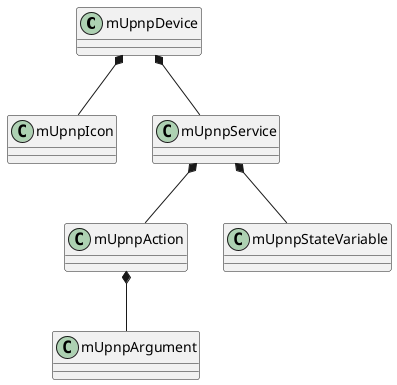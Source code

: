 @startuml
mUpnpDevice *-- mUpnpIcon
mUpnpDevice *-- mUpnpService
mUpnpService *-- mUpnpAction
mUpnpAction *-- mUpnpArgument
mUpnpService *-- mUpnpStateVariable
@enduml
